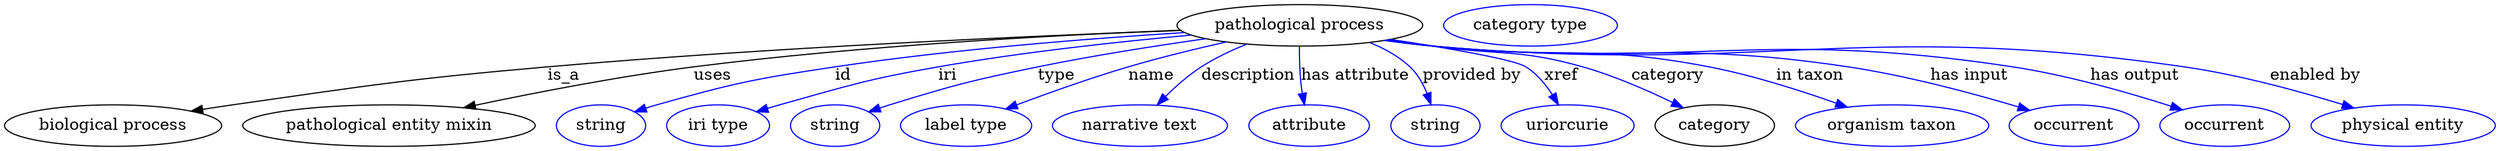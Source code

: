 digraph {
	graph [bb="0,0,2144.9,123"];
	node [label="\N"];
	"pathological process"	[height=0.5,
		label="pathological process",
		pos="1114.6,105",
		width=2.9428];
	"biological process"	[height=0.5,
		pos="93.592,18",
		width=2.5998];
	"pathological process" -> "biological process"	[label=is_a,
		lp="482.59,61.5",
		pos="e,160.84,30.526 1011.8,100.54 884.21,95.768 660.06,85.783 468.59,69 347.28,58.367 317.14,53.253 196.59,36 188.27,34.81 179.59,33.493 \
170.95,32.135"];
	"pathological entity mixin"	[height=0.5,
		pos="331.59,18",
		width=3.5025];
	"pathological process" -> "pathological entity mixin"	[label=uses,
		lp="611.09,61.5",
		pos="e,396.09,33.517 1011.6,100.73 906.46,96.539 738.64,87.472 594.59,69 530.49,60.78 458.44,46.74 405.98,35.627"];
	id	[color=blue,
		height=0.5,
		label=string,
		pos="513.59,18",
		width=1.0652];
	"pathological process" -> id	[color=blue,
		label=id,
		lp="723.59,61.5",
		pos="e,542.59,29.954 1015.2,98.639 934.48,93.471 817.77,84.162 716.59,69 646.94,58.562 629.38,55.131 561.59,36 558.49,35.124 555.29,34.151 \
552.09,33.129",
		style=solid];
	iri	[color=blue,
		height=0.5,
		label="iri type",
		pos="614.59,18",
		width=1.2277];
	"pathological process" -> iri	[color=blue,
		label=iri,
		lp="813.59,61.5",
		pos="e,647.9,29.879 1021.2,96.451 959.68,90.734 877.5,81.683 805.59,69 743.91,58.121 728.94,52.747 668.59,36 665.02,35.009 661.33,33.941 \
657.63,32.84",
		style=solid];
	type	[color=blue,
		height=0.5,
		label=string,
		pos="715.59,18",
		width=1.0652];
	"pathological process" -> type	[color=blue,
		label=type,
		lp="905.59,61.5",
		pos="e,744.53,29.944 1033.5,93.387 990.57,87.26 937.01,78.824 889.59,69 832.49,57.17 818.29,53.27 762.59,36 759.83,35.145 757,34.225 \
754.15,33.271",
		style=solid];
	name	[color=blue,
		height=0.5,
		label="label type",
		pos="828.59,18",
		width=1.5707];
	"pathological process" -> name	[color=blue,
		label=name,
		lp="987.59,61.5",
		pos="e,862.51,32.403 1051.2,90.542 1025.2,84.582 994.75,77.089 967.59,69 935.19,59.349 899.31,46.381 872.12,36.07",
		style=solid];
	description	[color=blue,
		height=0.5,
		label="narrative text",
		pos="978.59,18",
		width=2.0943];
	"pathological process" -> description	[color=blue,
		label=description,
		lp="1070.1,61.5",
		pos="e,992.85,36.011 1068.4,88.733 1055.3,83.433 1041.4,76.82 1029.6,69 1018.9,61.925 1008.5,52.383 999.88,43.532",
		style=solid];
	"has attribute"	[color=blue,
		height=0.5,
		label=attribute,
		pos="1123.6,18",
		width=1.4443];
	"pathological process" -> "has attribute"	[color=blue,
		label="has attribute",
		lp="1162.6,61.5",
		pos="e,1119,35.966 1114.1,86.814 1114,77.14 1114.3,64.858 1115.6,54 1115.9,51.309 1116.4,48.522 1116.9,45.749",
		style=solid];
	"provided by"	[color=blue,
		height=0.5,
		label=string,
		pos="1231.6,18",
		width=1.0652];
	"pathological process" -> "provided by"	[color=blue,
		label="provided by",
		lp="1263.1,61.5",
		pos="e,1227.7,36.312 1175,89.995 1187.5,84.953 1199.9,78.151 1209.6,69 1216.2,62.743 1221,54.117 1224.4,45.79",
		style=solid];
	xref	[color=blue,
		height=0.5,
		label=uriorcurie,
		pos="1345.6,18",
		width=1.5887];
	"pathological process" -> xref	[color=blue,
		label=xref,
		lp="1340.1,61.5",
		pos="e,1337.7,36.061 1192.7,92.825 1242.5,85.212 1299.4,75.394 1309.6,69 1319,63.099 1326.6,53.797 1332.5,44.808",
		style=solid];
	category	[height=0.5,
		pos="1472.6,18",
		width=1.4263];
	"pathological process" -> category	[color=blue,
		label=category,
		lp="1432.1,61.5",
		pos="e,1445.3,33.535 1191.3,92.574 1204.1,90.694 1217.2,88.78 1229.6,87 1286.9,78.767 1302.9,84.774 1358.6,69 1385.4,61.408 1414.1,48.782 \
1436,38.117",
		style=solid];
	"in taxon"	[color=blue,
		height=0.5,
		label="organism taxon",
		pos="1625.6,18",
		width=2.3109];
	"pathological process" -> "in taxon"	[color=blue,
		label="in taxon",
		lp="1554.6,61.5",
		pos="e,1587,33.99 1189.3,92.161 1202.7,90.267 1216.6,88.455 1229.6,87 1335,75.236 1363.4,89.137 1467.6,69 1505.2,61.731 1546.4,48.505 \
1577.3,37.482",
		style=solid];
	"has input"	[color=blue,
		height=0.5,
		label=occurrent,
		pos="1782.6,18",
		width=1.5526];
	"pathological process" -> "has input"	[color=blue,
		label="has input",
		lp="1692.1,61.5",
		pos="e,1744.2,31.309 1188.4,92.015 1202.1,90.101 1216.2,88.32 1229.6,87 1388.1,71.333 1430.1,92.715 1587.6,69 1638.5,61.342 1695.3,45.962 \
1734.4,34.27",
		style=solid];
	"has output"	[color=blue,
		height=0.5,
		label=occurrent,
		pos="1912.6,18",
		width=1.5526];
	"pathological process" -> "has output"	[color=blue,
		label="has output",
		lp="1835.1,61.5",
		pos="e,1876,31.695 1187.8,91.944 1201.6,90.012 1216,88.243 1229.6,87 1451,66.71 1509.8,102.53 1729.6,69 1776.9,61.783 1829.5,46.645 1866.1,\
34.906",
		style=solid];
	"enabled by"	[color=blue,
		height=0.5,
		label="physical entity",
		pos="2065.6,18",
		width=2.2026];
	"pathological process" -> "enabled by"	[color=blue,
		label="enabled by",
		lp="1991.1,61.5",
		pos="e,2023.2,33.289 1187.4,91.896 1201.4,89.956 1215.9,88.196 1229.6,87 1516.6,61.889 1592.5,110.3 1877.6,69 1924.4,62.222 1976.2,47.905 \
2013.6,36.322",
		style=solid];
	"named thing_category"	[color=blue,
		height=0.5,
		label="category type",
		pos="1313.6,105",
		width=2.0762];
}

